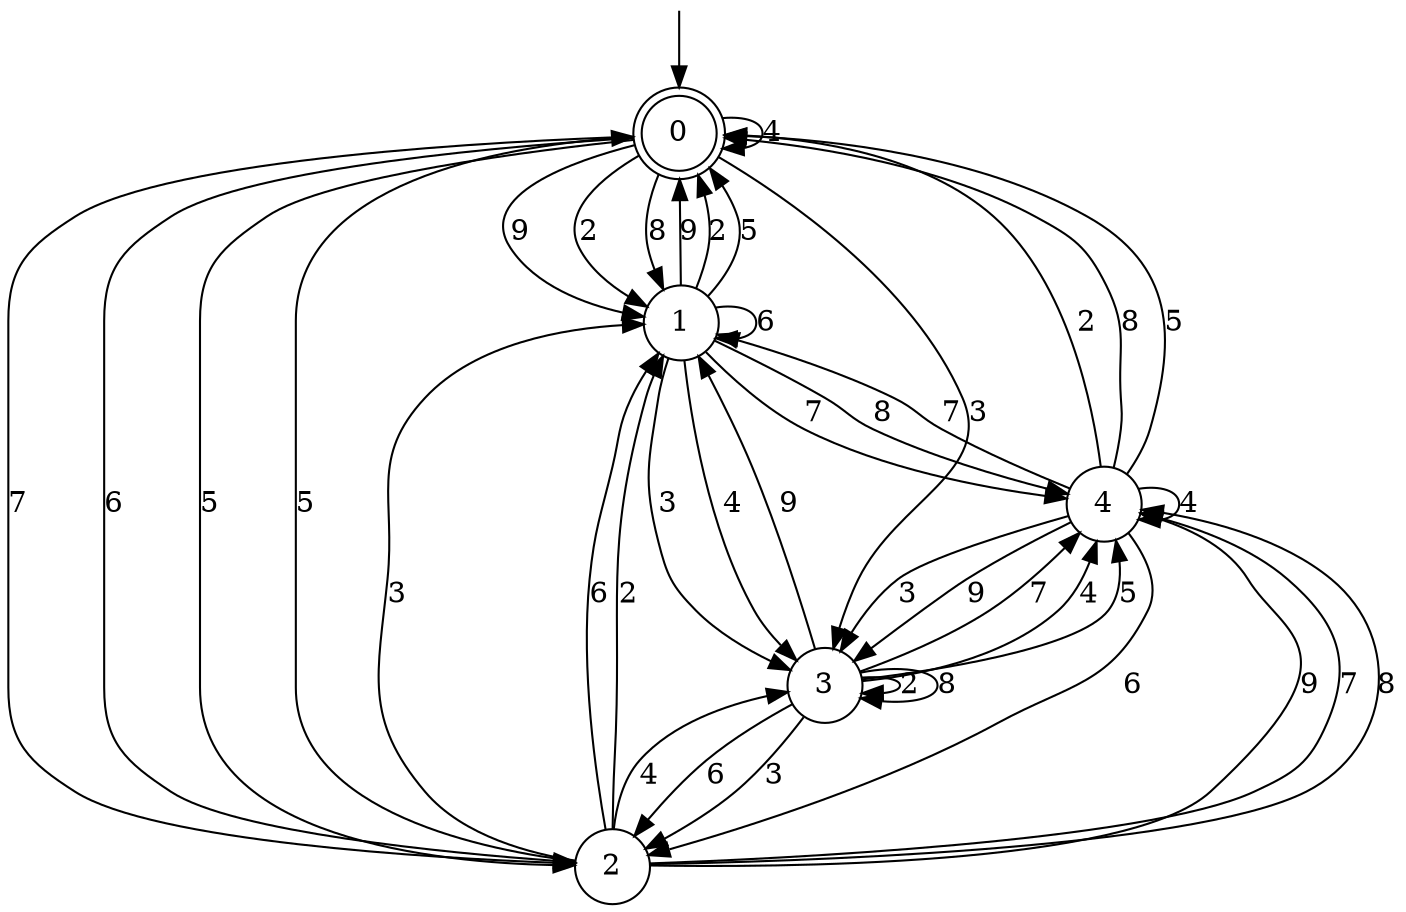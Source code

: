 digraph g {

	s0 [shape="doublecircle" label="0"];
	s1 [shape="circle" label="1"];
	s2 [shape="circle" label="2"];
	s3 [shape="circle" label="3"];
	s4 [shape="circle" label="4"];
	s0 -> s1 [label="9"];
	s0 -> s2 [label="7"];
	s0 -> s1 [label="2"];
	s0 -> s1 [label="8"];
	s0 -> s3 [label="3"];
	s0 -> s2 [label="6"];
	s0 -> s0 [label="4"];
	s0 -> s2 [label="5"];
	s1 -> s0 [label="9"];
	s1 -> s4 [label="7"];
	s1 -> s0 [label="2"];
	s1 -> s4 [label="8"];
	s1 -> s3 [label="3"];
	s1 -> s1 [label="6"];
	s1 -> s3 [label="4"];
	s1 -> s0 [label="5"];
	s2 -> s4 [label="9"];
	s2 -> s4 [label="7"];
	s2 -> s1 [label="2"];
	s2 -> s4 [label="8"];
	s2 -> s1 [label="3"];
	s2 -> s1 [label="6"];
	s2 -> s3 [label="4"];
	s2 -> s0 [label="5"];
	s3 -> s1 [label="9"];
	s3 -> s4 [label="7"];
	s3 -> s3 [label="2"];
	s3 -> s3 [label="8"];
	s3 -> s2 [label="3"];
	s3 -> s2 [label="6"];
	s3 -> s4 [label="4"];
	s3 -> s4 [label="5"];
	s4 -> s3 [label="9"];
	s4 -> s1 [label="7"];
	s4 -> s0 [label="2"];
	s4 -> s0 [label="8"];
	s4 -> s3 [label="3"];
	s4 -> s2 [label="6"];
	s4 -> s4 [label="4"];
	s4 -> s0 [label="5"];

__start0 [label="" shape="none" width="0" height="0"];
__start0 -> s0;

}
